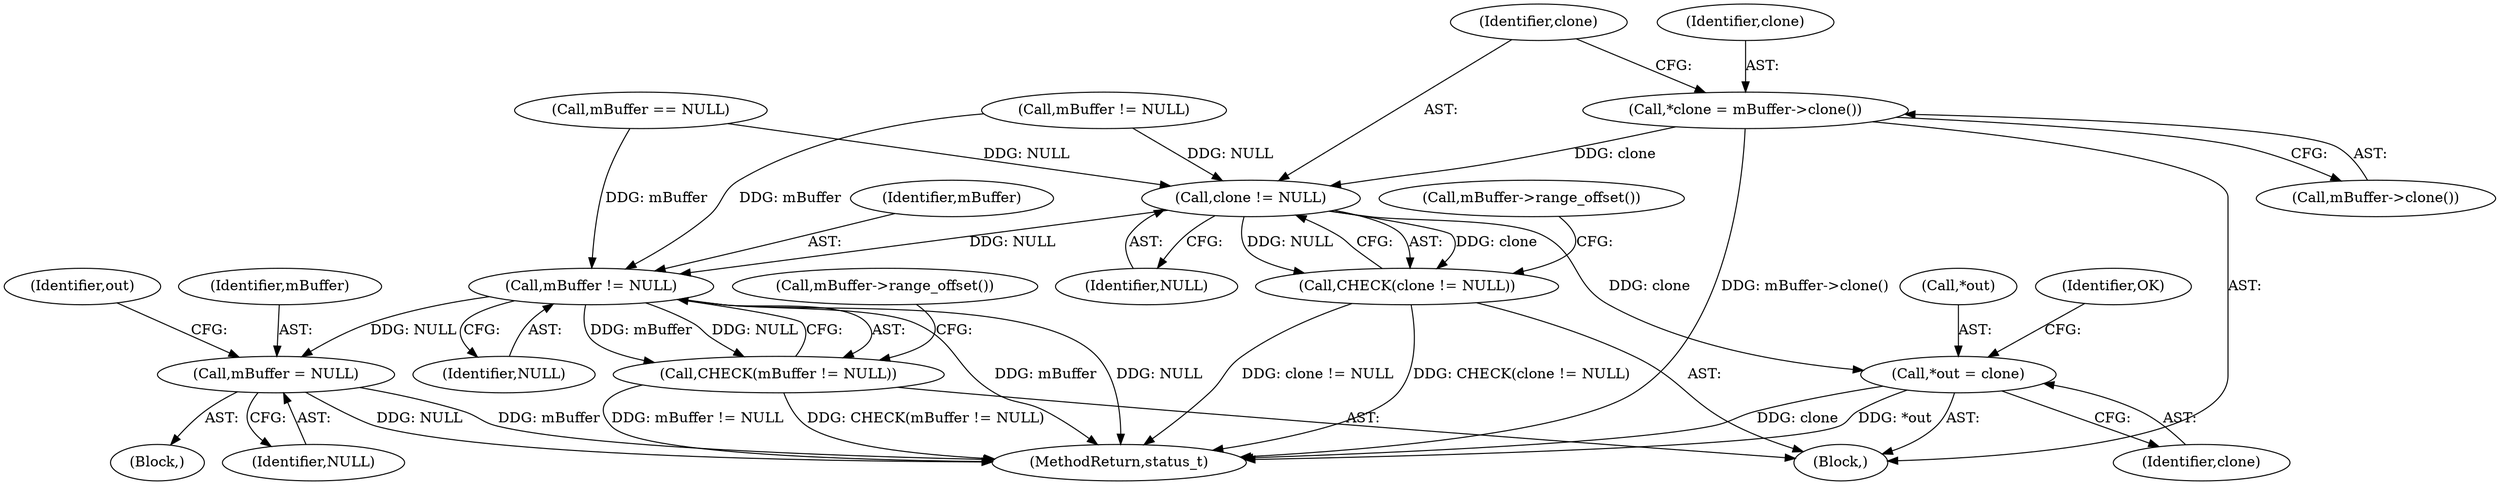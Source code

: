 digraph "0_Android_7a282fb64fef25349e9d341f102d9cea3bf75baf@pointer" {
"1000454" [label="(Call,*clone = mBuffer->clone())"];
"1000458" [label="(Call,clone != NULL)"];
"1000457" [label="(Call,CHECK(clone != NULL))"];
"1000467" [label="(Call,mBuffer != NULL)"];
"1000466" [label="(Call,CHECK(mBuffer != NULL))"];
"1000487" [label="(Call,mBuffer = NULL)"];
"1000490" [label="(Call,*out = clone)"];
"1000491" [label="(Call,*out)"];
"1000490" [label="(Call,*out = clone)"];
"1000457" [label="(Call,CHECK(clone != NULL))"];
"1000495" [label="(Identifier,OK)"];
"1000459" [label="(Identifier,clone)"];
"1000469" [label="(Identifier,NULL)"];
"1000467" [label="(Call,mBuffer != NULL)"];
"1000485" [label="(Block,)"];
"1000493" [label="(Identifier,clone)"];
"1000472" [label="(Call,mBuffer->range_offset())"];
"1000458" [label="(Call,clone != NULL)"];
"1000328" [label="(Block,)"];
"1000454" [label="(Call,*clone = mBuffer->clone())"];
"1000492" [label="(Identifier,out)"];
"1000468" [label="(Identifier,mBuffer)"];
"1000766" [label="(MethodReturn,status_t)"];
"1000460" [label="(Identifier,NULL)"];
"1000487" [label="(Call,mBuffer = NULL)"];
"1000264" [label="(Call,mBuffer == NULL)"];
"1000466" [label="(Call,CHECK(mBuffer != NULL))"];
"1000489" [label="(Identifier,NULL)"];
"1000355" [label="(Call,mBuffer != NULL)"];
"1000455" [label="(Identifier,clone)"];
"1000456" [label="(Call,mBuffer->clone())"];
"1000488" [label="(Identifier,mBuffer)"];
"1000463" [label="(Call,mBuffer->range_offset())"];
"1000454" -> "1000328"  [label="AST: "];
"1000454" -> "1000456"  [label="CFG: "];
"1000455" -> "1000454"  [label="AST: "];
"1000456" -> "1000454"  [label="AST: "];
"1000459" -> "1000454"  [label="CFG: "];
"1000454" -> "1000766"  [label="DDG: mBuffer->clone()"];
"1000454" -> "1000458"  [label="DDG: clone"];
"1000458" -> "1000457"  [label="AST: "];
"1000458" -> "1000460"  [label="CFG: "];
"1000459" -> "1000458"  [label="AST: "];
"1000460" -> "1000458"  [label="AST: "];
"1000457" -> "1000458"  [label="CFG: "];
"1000458" -> "1000457"  [label="DDG: clone"];
"1000458" -> "1000457"  [label="DDG: NULL"];
"1000355" -> "1000458"  [label="DDG: NULL"];
"1000264" -> "1000458"  [label="DDG: NULL"];
"1000458" -> "1000467"  [label="DDG: NULL"];
"1000458" -> "1000490"  [label="DDG: clone"];
"1000457" -> "1000328"  [label="AST: "];
"1000463" -> "1000457"  [label="CFG: "];
"1000457" -> "1000766"  [label="DDG: CHECK(clone != NULL)"];
"1000457" -> "1000766"  [label="DDG: clone != NULL"];
"1000467" -> "1000466"  [label="AST: "];
"1000467" -> "1000469"  [label="CFG: "];
"1000468" -> "1000467"  [label="AST: "];
"1000469" -> "1000467"  [label="AST: "];
"1000466" -> "1000467"  [label="CFG: "];
"1000467" -> "1000766"  [label="DDG: mBuffer"];
"1000467" -> "1000766"  [label="DDG: NULL"];
"1000467" -> "1000466"  [label="DDG: mBuffer"];
"1000467" -> "1000466"  [label="DDG: NULL"];
"1000355" -> "1000467"  [label="DDG: mBuffer"];
"1000264" -> "1000467"  [label="DDG: mBuffer"];
"1000467" -> "1000487"  [label="DDG: NULL"];
"1000466" -> "1000328"  [label="AST: "];
"1000472" -> "1000466"  [label="CFG: "];
"1000466" -> "1000766"  [label="DDG: mBuffer != NULL"];
"1000466" -> "1000766"  [label="DDG: CHECK(mBuffer != NULL)"];
"1000487" -> "1000485"  [label="AST: "];
"1000487" -> "1000489"  [label="CFG: "];
"1000488" -> "1000487"  [label="AST: "];
"1000489" -> "1000487"  [label="AST: "];
"1000492" -> "1000487"  [label="CFG: "];
"1000487" -> "1000766"  [label="DDG: NULL"];
"1000487" -> "1000766"  [label="DDG: mBuffer"];
"1000490" -> "1000328"  [label="AST: "];
"1000490" -> "1000493"  [label="CFG: "];
"1000491" -> "1000490"  [label="AST: "];
"1000493" -> "1000490"  [label="AST: "];
"1000495" -> "1000490"  [label="CFG: "];
"1000490" -> "1000766"  [label="DDG: clone"];
"1000490" -> "1000766"  [label="DDG: *out"];
}
